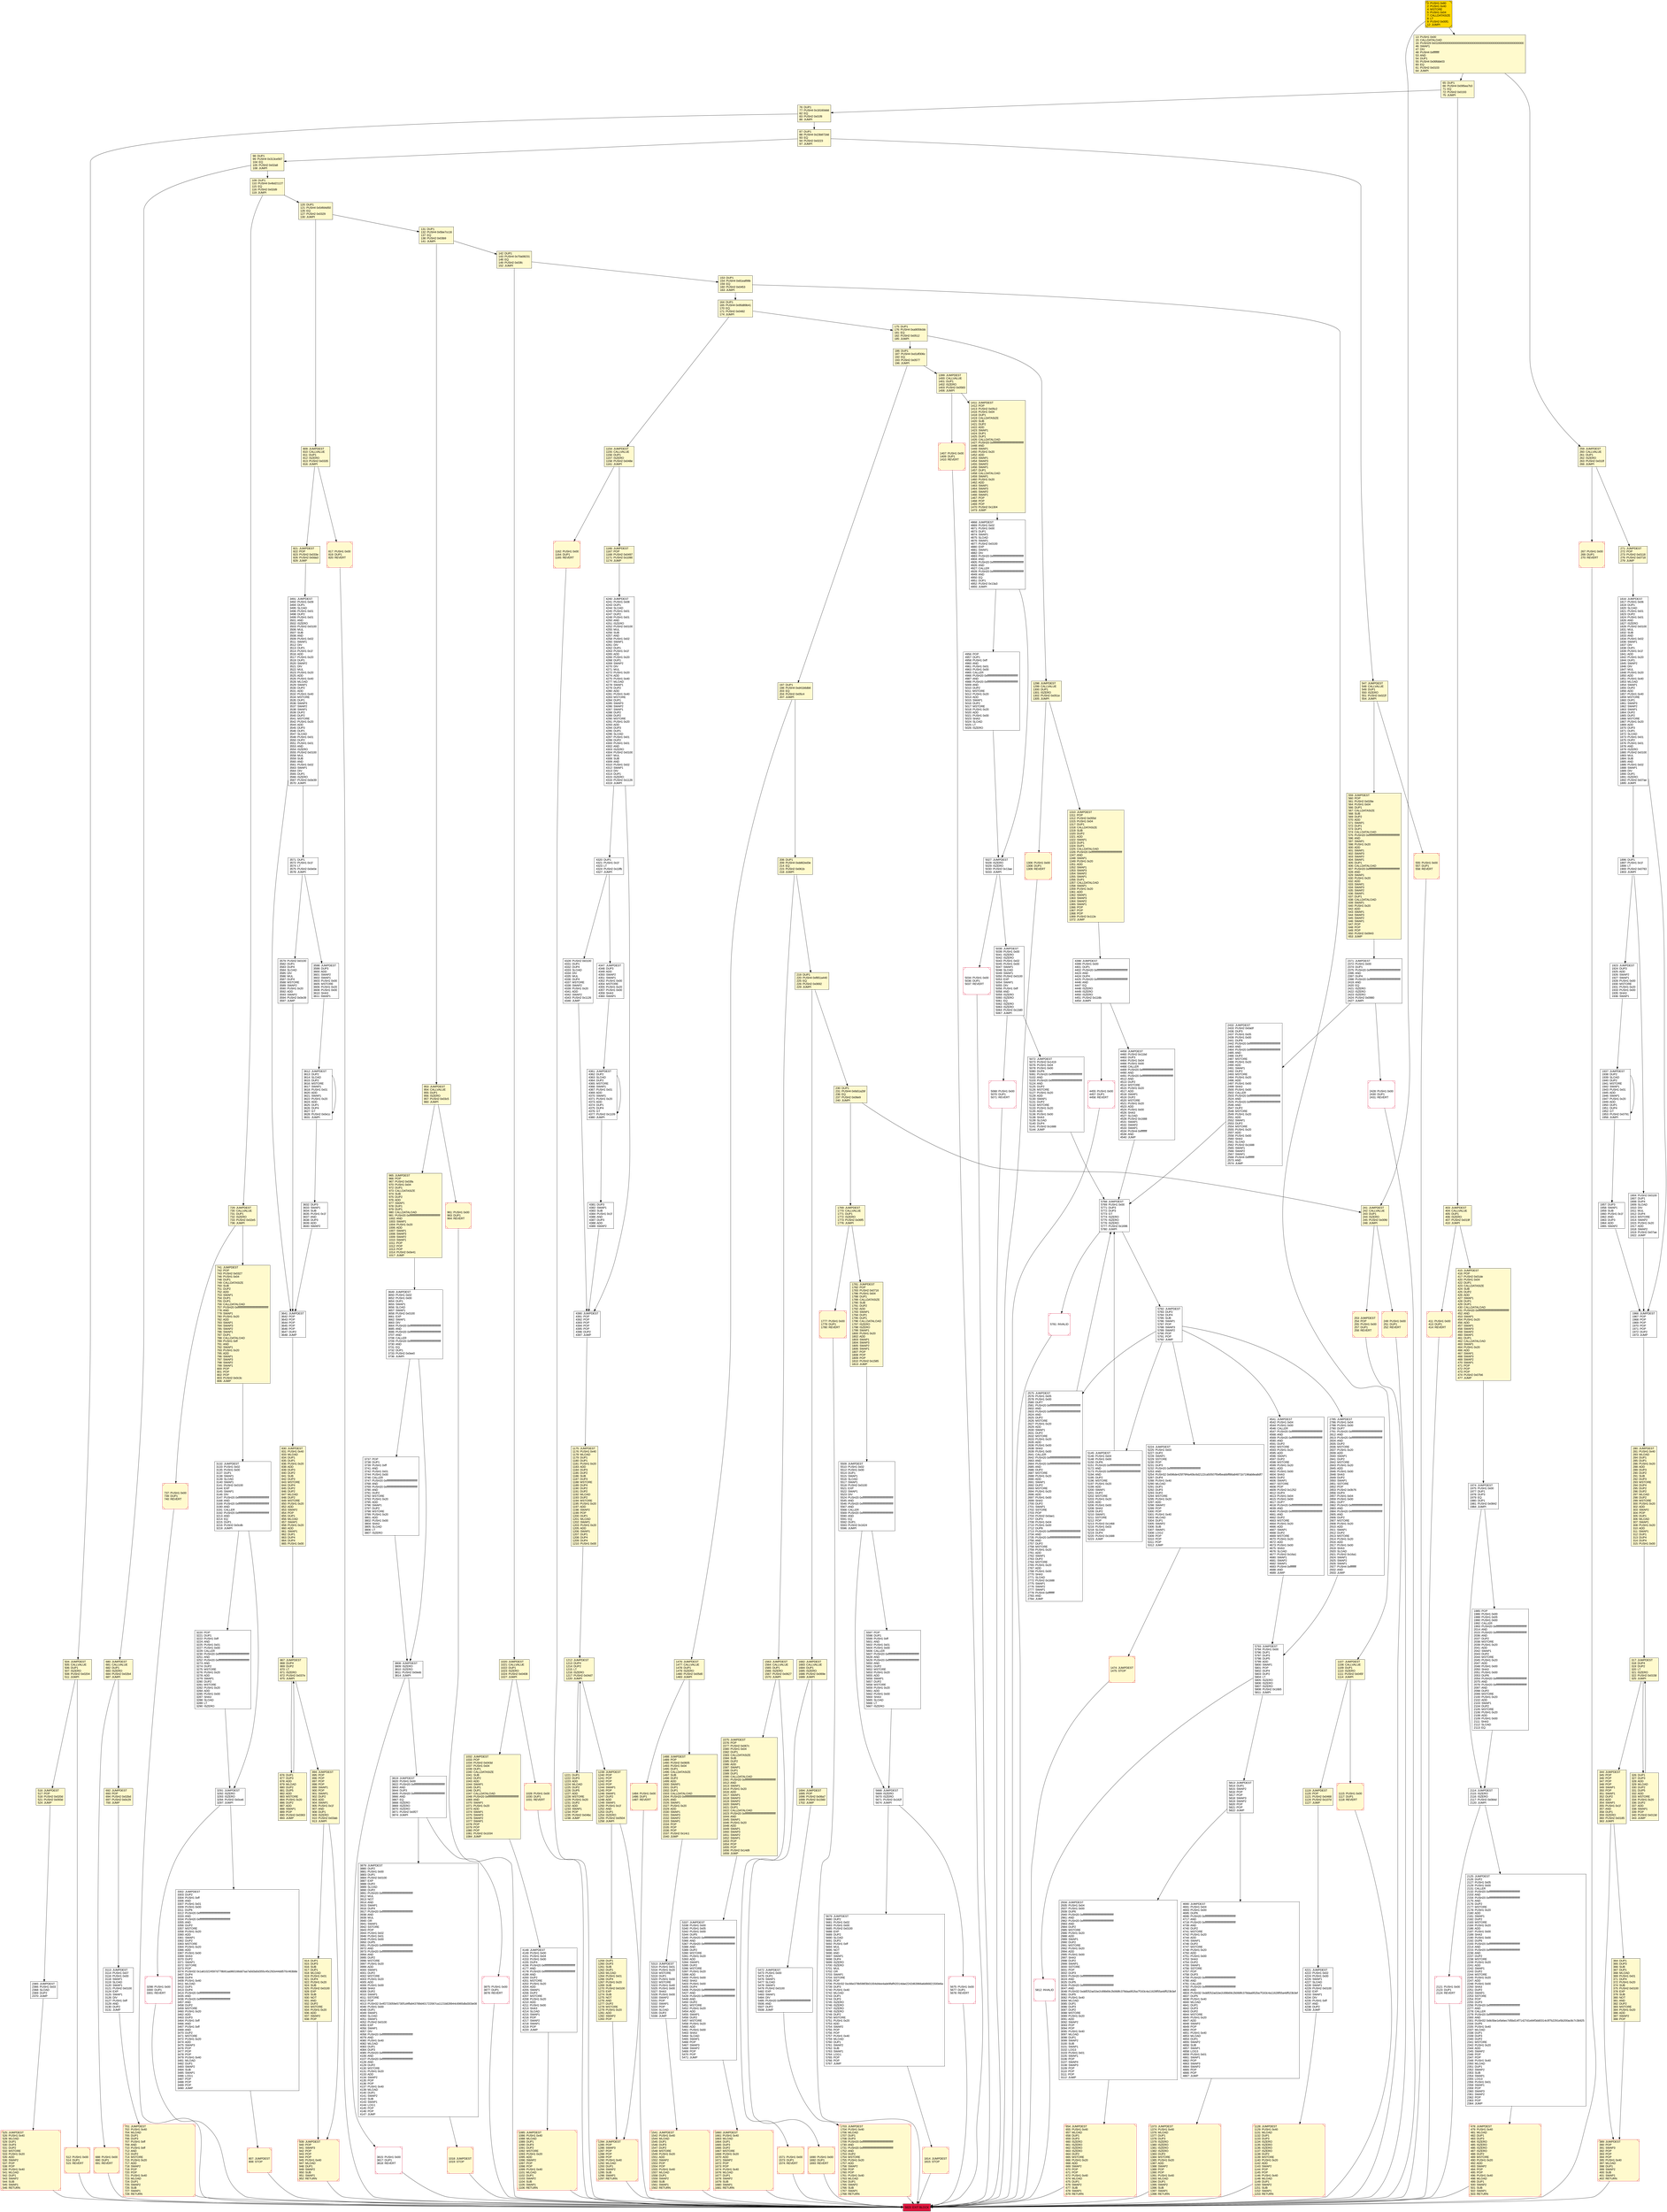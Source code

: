 digraph G {
bgcolor=transparent rankdir=UD;
node [shape=box style=filled color=black fillcolor=white fontname=arial fontcolor=black];
2125 [label="2125: JUMPDEST\l2126: DUP2\l2127: PUSH1 0x05\l2129: PUSH1 0x00\l2131: CALLER\l2132: PUSH20 0xffffffffffffffffffffffffffffffffffffffff\l2153: AND\l2154: PUSH20 0xffffffffffffffffffffffffffffffffffffffff\l2175: AND\l2176: DUP2\l2177: MSTORE\l2178: PUSH1 0x20\l2180: ADD\l2181: SWAP1\l2182: DUP2\l2183: MSTORE\l2184: PUSH1 0x20\l2186: ADD\l2187: PUSH1 0x00\l2189: SHA3\l2190: PUSH1 0x00\l2192: DUP6\l2193: PUSH20 0xffffffffffffffffffffffffffffffffffffffff\l2214: AND\l2215: PUSH20 0xffffffffffffffffffffffffffffffffffffffff\l2236: AND\l2237: DUP2\l2238: MSTORE\l2239: PUSH1 0x20\l2241: ADD\l2242: SWAP1\l2243: DUP2\l2244: MSTORE\l2245: PUSH1 0x20\l2247: ADD\l2248: PUSH1 0x00\l2250: SHA3\l2251: DUP2\l2252: SWAP1\l2253: SSTORE\l2254: POP\l2255: DUP3\l2256: PUSH20 0xffffffffffffffffffffffffffffffffffffffff\l2277: AND\l2278: CALLER\l2279: PUSH20 0xffffffffffffffffffffffffffffffffffffffff\l2300: AND\l2301: PUSH32 0x8c5be1e5ebec7d5bd14f71427d1e84f3dd0314c0f7b2291e5b200ac8c7c3b925\l2334: DUP5\l2335: PUSH1 0x40\l2337: MLOAD\l2338: DUP1\l2339: DUP3\l2340: DUP2\l2341: MSTORE\l2342: PUSH1 0x20\l2344: ADD\l2345: SWAP2\l2346: POP\l2347: POP\l2348: PUSH1 0x40\l2350: MLOAD\l2351: DUP1\l2352: SWAP2\l2353: SUB\l2354: SWAP1\l2355: LOG3\l2356: PUSH1 0x01\l2358: SWAP1\l2359: POP\l2360: SWAP3\l2361: SWAP2\l2362: POP\l2363: POP\l2364: JUMP\l" ];
1411 [label="1411: JUMPDEST\l1412: POP\l1413: PUSH2 0x05c2\l1416: PUSH1 0x04\l1418: DUP1\l1419: CALLDATASIZE\l1420: SUB\l1421: DUP2\l1422: ADD\l1423: SWAP1\l1424: DUP1\l1425: DUP1\l1426: CALLDATALOAD\l1427: PUSH20 0xffffffffffffffffffffffffffffffffffffffff\l1448: AND\l1449: SWAP1\l1450: PUSH1 0x20\l1452: ADD\l1453: SWAP1\l1454: SWAP3\l1455: SWAP2\l1456: SWAP1\l1457: DUP1\l1458: CALLDATALOAD\l1459: SWAP1\l1460: PUSH1 0x20\l1462: ADD\l1463: SWAP1\l1464: SWAP3\l1465: SWAP2\l1466: SWAP1\l1467: POP\l1468: POP\l1469: POP\l1470: PUSH2 0x1304\l1473: JUMP\l" fillcolor=lemonchiffon ];
701 [label="701: JUMPDEST\l702: PUSH1 0x40\l704: MLOAD\l705: DUP1\l706: DUP3\l707: PUSH1 0xff\l709: AND\l710: PUSH1 0xff\l712: AND\l713: DUP2\l714: MSTORE\l715: PUSH1 0x20\l717: ADD\l718: SWAP2\l719: POP\l720: POP\l721: PUSH1 0x40\l723: MLOAD\l724: DUP1\l725: SWAP2\l726: SUB\l727: SWAP1\l728: RETURN\l" fillcolor=lemonchiffon shape=Msquare color=crimson ];
3632 [label="3632: DUP3\l3633: SWAP1\l3634: SUB\l3635: PUSH1 0x1f\l3637: AND\l3638: DUP3\l3639: ADD\l3640: SWAP2\l" ];
5668 [label="5668: JUMPDEST\l5669: ISZERO\l5670: ISZERO\l5671: PUSH2 0x162f\l5674: JUMPI\l" ];
1781 [label="1781: JUMPDEST\l1782: POP\l1783: PUSH2 0x0716\l1786: PUSH1 0x04\l1788: DUP1\l1789: CALLDATASIZE\l1790: SUB\l1791: DUP2\l1792: ADD\l1793: SWAP1\l1794: DUP1\l1795: DUP1\l1796: CALLDATALOAD\l1797: ISZERO\l1798: ISZERO\l1799: SWAP1\l1800: PUSH1 0x20\l1802: ADD\l1803: SWAP1\l1804: SWAP3\l1805: SWAP2\l1806: SWAP1\l1807: POP\l1808: POP\l1809: POP\l1810: PUSH2 0x1585\l1813: JUMP\l" fillcolor=lemonchiffon ];
5034 [label="5034: PUSH1 0x00\l5036: DUP1\l5037: REVERT\l" shape=Msquare color=crimson ];
5812 [label="5812: INVALID\l" shape=Msquare color=crimson ];
1032 [label="1032: JUMPDEST\l1033: POP\l1034: PUSH2 0x043d\l1037: PUSH1 0x04\l1039: DUP1\l1040: CALLDATASIZE\l1041: SUB\l1042: DUP2\l1043: ADD\l1044: SWAP1\l1045: DUP1\l1046: DUP1\l1047: CALLDATALOAD\l1048: PUSH20 0xffffffffffffffffffffffffffffffffffffffff\l1069: AND\l1070: SWAP1\l1071: PUSH1 0x20\l1073: ADD\l1074: SWAP1\l1075: SWAP3\l1076: SWAP2\l1077: SWAP1\l1078: POP\l1079: POP\l1080: POP\l1081: PUSH2 0x1034\l1084: JUMP\l" fillcolor=lemonchiffon ];
3641 [label="3641: JUMPDEST\l3642: POP\l3643: POP\l3644: POP\l3645: POP\l3646: POP\l3647: DUP2\l3648: JUMP\l" ];
4390 [label="4390: JUMPDEST\l4391: POP\l4392: POP\l4393: POP\l4394: POP\l4395: POP\l4396: DUP2\l4397: JUMP\l" ];
688 [label="688: PUSH1 0x00\l690: DUP1\l691: REVERT\l" fillcolor=lemonchiffon shape=Msquare color=crimson ];
4361 [label="4361: JUMPDEST\l4362: DUP2\l4363: SLOAD\l4364: DUP2\l4365: MSTORE\l4366: SWAP1\l4367: PUSH1 0x01\l4369: ADD\l4370: SWAP1\l4371: PUSH1 0x20\l4373: ADD\l4374: DUP1\l4375: DUP4\l4376: GT\l4377: PUSH2 0x1109\l4380: JUMPI\l" ];
3598 [label="3598: JUMPDEST\l3599: DUP3\l3600: ADD\l3601: SWAP2\l3602: SWAP1\l3603: PUSH1 0x00\l3605: MSTORE\l3606: PUSH1 0x20\l3608: PUSH1 0x00\l3610: SHA3\l3611: SWAP1\l" ];
1239 [label="1239: JUMPDEST\l1240: POP\l1241: POP\l1242: POP\l1243: POP\l1244: SWAP1\l1245: POP\l1246: SWAP1\l1247: DUP2\l1248: ADD\l1249: SWAP1\l1250: PUSH1 0x1f\l1252: AND\l1253: DUP1\l1254: ISZERO\l1255: PUSH2 0x0504\l1258: JUMPI\l" fillcolor=lemonchiffon ];
131 [label="131: DUP1\l132: PUSH4 0x5be7cc16\l137: EQ\l138: PUSH2 0x03b9\l141: JUMPI\l" fillcolor=lemonchiffon ];
5313 [label="5313: JUMPDEST\l5314: PUSH1 0x01\l5316: PUSH1 0x20\l5318: MSTORE\l5319: DUP1\l5320: PUSH1 0x00\l5322: MSTORE\l5323: PUSH1 0x40\l5325: PUSH1 0x00\l5327: SHA3\l5328: PUSH1 0x00\l5330: SWAP2\l5331: POP\l5332: SWAP1\l5333: POP\l5334: SLOAD\l5335: DUP2\l5336: JUMP\l" ];
403 [label="403: JUMPDEST\l404: CALLVALUE\l405: DUP1\l406: ISZERO\l407: PUSH2 0x019f\l410: JUMPI\l" fillcolor=lemonchiffon ];
1310 [label="1310: JUMPDEST\l1311: POP\l1312: PUSH2 0x055d\l1315: PUSH1 0x04\l1317: DUP1\l1318: CALLDATASIZE\l1319: SUB\l1320: DUP2\l1321: ADD\l1322: SWAP1\l1323: DUP1\l1324: DUP1\l1325: CALLDATALOAD\l1326: PUSH20 0xffffffffffffffffffffffffffffffffffffffff\l1347: AND\l1348: SWAP1\l1349: PUSH1 0x20\l1351: ADD\l1352: SWAP1\l1353: SWAP3\l1354: SWAP2\l1355: SWAP1\l1356: DUP1\l1357: CALLDATALOAD\l1358: SWAP1\l1359: PUSH1 0x20\l1361: ADD\l1362: SWAP1\l1363: SWAP3\l1364: SWAP2\l1365: SWAP1\l1366: POP\l1367: POP\l1368: POP\l1369: PUSH2 0x112e\l1372: JUMP\l" fillcolor=lemonchiffon ];
389 [label="389: JUMPDEST\l390: POP\l391: SWAP3\l392: POP\l393: POP\l394: POP\l395: PUSH1 0x40\l397: MLOAD\l398: DUP1\l399: SWAP2\l400: SUB\l401: SWAP1\l402: RETURN\l" fillcolor=lemonchiffon shape=Msquare color=crimson ];
729 [label="729: JUMPDEST\l730: CALLVALUE\l731: DUP1\l732: ISZERO\l733: PUSH2 0x02e5\l736: JUMPI\l" fillcolor=lemonchiffon ];
867 [label="867: JUMPDEST\l868: DUP4\l869: DUP2\l870: LT\l871: ISZERO\l872: PUSH2 0x037e\l875: JUMPI\l" fillcolor=lemonchiffon ];
4381 [label="4381: DUP3\l4382: SWAP1\l4383: SUB\l4384: PUSH1 0x1f\l4386: AND\l4387: DUP3\l4388: ADD\l4389: SWAP2\l" ];
1175 [label="1175: JUMPDEST\l1176: PUSH1 0x40\l1178: MLOAD\l1179: DUP1\l1180: DUP1\l1181: PUSH1 0x20\l1183: ADD\l1184: DUP3\l1185: DUP2\l1186: SUB\l1187: DUP3\l1188: MSTORE\l1189: DUP4\l1190: DUP2\l1191: DUP2\l1192: MLOAD\l1193: DUP2\l1194: MSTORE\l1195: PUSH1 0x20\l1197: ADD\l1198: SWAP2\l1199: POP\l1200: DUP1\l1201: MLOAD\l1202: SWAP1\l1203: PUSH1 0x20\l1205: ADD\l1206: SWAP1\l1207: DUP1\l1208: DUP4\l1209: DUP4\l1210: PUSH1 0x00\l" fillcolor=lemonchiffon ];
5781 [label="5781: INVALID\l" shape=Msquare color=crimson ];
1162 [label="1162: PUSH1 0x00\l1164: DUP1\l1165: REVERT\l" fillcolor=lemonchiffon shape=Msquare color=crimson ];
208 [label="208: DUP1\l209: PUSH4 0xdd62ed3e\l214: EQ\l215: PUSH2 0x061b\l218: JUMPI\l" fillcolor=lemonchiffon ];
939 [label="939: JUMPDEST\l940: POP\l941: SWAP3\l942: POP\l943: POP\l944: POP\l945: PUSH1 0x40\l947: MLOAD\l948: DUP1\l949: SWAP2\l950: SUB\l951: SWAP1\l952: RETURN\l" fillcolor=lemonchiffon shape=Msquare color=crimson ];
1166 [label="1166: JUMPDEST\l1167: POP\l1168: PUSH2 0x0497\l1171: PUSH2 0x1090\l1174: JUMP\l" fillcolor=lemonchiffon ];
4541 [label="4541: JUMPDEST\l4542: PUSH1 0x04\l4544: PUSH1 0x00\l4546: CALLER\l4547: PUSH20 0xffffffffffffffffffffffffffffffffffffffff\l4568: AND\l4569: PUSH20 0xffffffffffffffffffffffffffffffffffffffff\l4590: AND\l4591: DUP2\l4592: MSTORE\l4593: PUSH1 0x20\l4595: ADD\l4596: SWAP1\l4597: DUP2\l4598: MSTORE\l4599: PUSH1 0x20\l4601: ADD\l4602: PUSH1 0x00\l4604: SHA3\l4605: DUP2\l4606: SWAP1\l4607: SSTORE\l4608: POP\l4609: PUSH2 0x1252\l4612: DUP3\l4613: PUSH1 0x04\l4615: PUSH1 0x00\l4617: DUP7\l4618: PUSH20 0xffffffffffffffffffffffffffffffffffffffff\l4639: AND\l4640: PUSH20 0xffffffffffffffffffffffffffffffffffffffff\l4661: AND\l4662: DUP2\l4663: MSTORE\l4664: PUSH1 0x20\l4666: ADD\l4667: SWAP1\l4668: DUP2\l4669: MSTORE\l4670: PUSH1 0x20\l4672: ADD\l4673: PUSH1 0x00\l4675: SHA3\l4676: SLOAD\l4677: PUSH2 0x16a1\l4680: SWAP1\l4681: SWAP2\l4682: SWAP1\l4683: PUSH4 0xffffffff\l4688: AND\l4689: JUMP\l" ];
153 [label="153: DUP1\l154: PUSH4 0x81eaf99b\l159: EQ\l160: PUSH2 0x0453\l163: JUMPI\l" fillcolor=lemonchiffon ];
965 [label="965: JUMPDEST\l966: POP\l967: PUSH2 0x03fa\l970: PUSH1 0x04\l972: DUP1\l973: CALLDATASIZE\l974: SUB\l975: DUP2\l976: ADD\l977: SWAP1\l978: DUP1\l979: DUP1\l980: CALLDATALOAD\l981: PUSH20 0xffffffffffffffffffffffffffffffffffffffff\l1002: AND\l1003: SWAP1\l1004: PUSH1 0x20\l1006: ADD\l1007: SWAP1\l1008: SWAP3\l1009: SWAP2\l1010: SWAP1\l1011: POP\l1012: POP\l1013: POP\l1014: PUSH2 0x0e41\l1017: JUMP\l" fillcolor=lemonchiffon ];
4328 [label="4328: PUSH2 0x0100\l4331: DUP1\l4332: DUP4\l4333: SLOAD\l4334: DIV\l4335: MUL\l4336: DUP4\l4337: MSTORE\l4338: SWAP2\l4339: PUSH1 0x20\l4341: ADD\l4342: SWAP2\l4343: PUSH2 0x1126\l4346: JUMP\l" ];
411 [label="411: PUSH1 0x00\l413: DUP1\l414: REVERT\l" fillcolor=lemonchiffon shape=Msquare color=crimson ];
13 [label="13: PUSH1 0x00\l15: CALLDATALOAD\l16: PUSH29 0x0100000000000000000000000000000000000000000000000000000000\l46: SWAP1\l47: DIV\l48: PUSH4 0xffffffff\l53: AND\l54: DUP1\l55: PUSH4 0x06fdde03\l60: EQ\l61: PUSH2 0x0103\l64: JUMPI\l" fillcolor=lemonchiffon ];
109 [label="109: DUP1\l110: PUSH4 0x4bd21127\l115: EQ\l116: PUSH2 0x02d9\l119: JUMPI\l" fillcolor=lemonchiffon ];
1690 [label="1690: PUSH1 0x00\l1692: DUP1\l1693: REVERT\l" fillcolor=lemonchiffon shape=Msquare color=crimson ];
559 [label="559: JUMPDEST\l560: POP\l561: PUSH2 0x028e\l564: PUSH1 0x04\l566: DUP1\l567: CALLDATASIZE\l568: SUB\l569: DUP2\l570: ADD\l571: SWAP1\l572: DUP1\l573: DUP1\l574: CALLDATALOAD\l575: PUSH20 0xffffffffffffffffffffffffffffffffffffffff\l596: AND\l597: SWAP1\l598: PUSH1 0x20\l600: ADD\l601: SWAP1\l602: SWAP3\l603: SWAP2\l604: SWAP1\l605: DUP1\l606: CALLDATALOAD\l607: PUSH20 0xffffffffffffffffffffffffffffffffffffffff\l628: AND\l629: SWAP1\l630: PUSH1 0x20\l632: ADD\l633: SWAP1\l634: SWAP3\l635: SWAP2\l636: SWAP1\l637: DUP1\l638: CALLDATALOAD\l639: SWAP1\l640: PUSH1 0x20\l642: ADD\l643: SWAP1\l644: SWAP3\l645: SWAP2\l646: SWAP1\l647: POP\l648: POP\l649: POP\l650: PUSH2 0x0943\l653: JUMP\l" fillcolor=lemonchiffon ];
737 [label="737: PUSH1 0x00\l739: DUP1\l740: REVERT\l" fillcolor=lemonchiffon shape=Msquare color=crimson ];
186 [label="186: DUP1\l187: PUSH4 0xd1df306c\l192: EQ\l193: PUSH2 0x0577\l196: JUMPI\l" fillcolor=lemonchiffon ];
3298 [label="3298: PUSH1 0x00\l3300: DUP1\l3301: REVERT\l" shape=Msquare color=crimson ];
3815 [label="3815: PUSH1 0x00\l3817: DUP1\l3818: REVERT\l" shape=Msquare color=crimson ];
3491 [label="3491: JUMPDEST\l3492: PUSH1 0x09\l3494: DUP1\l3495: SLOAD\l3496: PUSH1 0x01\l3498: DUP2\l3499: PUSH1 0x01\l3501: AND\l3502: ISZERO\l3503: PUSH2 0x0100\l3506: MUL\l3507: SUB\l3508: AND\l3509: PUSH1 0x02\l3511: SWAP1\l3512: DIV\l3513: DUP1\l3514: PUSH1 0x1f\l3516: ADD\l3517: PUSH1 0x20\l3519: DUP1\l3520: SWAP2\l3521: DIV\l3522: MUL\l3523: PUSH1 0x20\l3525: ADD\l3526: PUSH1 0x40\l3528: MLOAD\l3529: SWAP1\l3530: DUP2\l3531: ADD\l3532: PUSH1 0x40\l3534: MSTORE\l3535: DUP1\l3536: SWAP3\l3537: SWAP2\l3538: SWAP1\l3539: DUP2\l3540: DUP2\l3541: MSTORE\l3542: PUSH1 0x20\l3544: ADD\l3545: DUP3\l3546: DUP1\l3547: SLOAD\l3548: PUSH1 0x01\l3550: DUP2\l3551: PUSH1 0x01\l3553: AND\l3554: ISZERO\l3555: PUSH2 0x0100\l3558: MUL\l3559: SUB\l3560: AND\l3561: PUSH1 0x02\l3563: SWAP1\l3564: DIV\l3565: DUP1\l3566: ISZERO\l3567: PUSH2 0x0e39\l3570: JUMPI\l" ];
253 [label="253: JUMPDEST\l254: POP\l255: PUSH1 0x00\l257: DUP1\l258: REVERT\l" fillcolor=lemonchiffon shape=Msquare color=crimson ];
680 [label="680: JUMPDEST\l681: CALLVALUE\l682: DUP1\l683: ISZERO\l684: PUSH2 0x02b4\l687: JUMPI\l" fillcolor=lemonchiffon ];
87 [label="87: DUP1\l88: PUSH4 0x23b872dd\l93: EQ\l94: PUSH2 0x0223\l97: JUMPI\l" fillcolor=lemonchiffon ];
1777 [label="1777: PUSH1 0x00\l1779: DUP1\l1780: REVERT\l" fillcolor=lemonchiffon shape=Msquare color=crimson ];
1128 [label="1128: JUMPDEST\l1129: PUSH1 0x40\l1131: MLOAD\l1132: DUP1\l1133: DUP3\l1134: ISZERO\l1135: ISZERO\l1136: ISZERO\l1137: ISZERO\l1138: DUP2\l1139: MSTORE\l1140: PUSH1 0x20\l1142: ADD\l1143: SWAP2\l1144: POP\l1145: POP\l1146: PUSH1 0x40\l1148: MLOAD\l1149: DUP1\l1150: SWAP2\l1151: SUB\l1152: SWAP1\l1153: RETURN\l" fillcolor=lemonchiffon shape=Msquare color=crimson ];
5509 [label="5509: JUMPDEST\l5510: PUSH1 0x02\l5512: PUSH1 0x00\l5514: DUP1\l5515: SWAP1\l5516: SLOAD\l5517: SWAP1\l5518: PUSH2 0x0100\l5521: EXP\l5522: SWAP1\l5523: DIV\l5524: PUSH20 0xffffffffffffffffffffffffffffffffffffffff\l5545: AND\l5546: PUSH20 0xffffffffffffffffffffffffffffffffffffffff\l5567: AND\l5568: CALLER\l5569: PUSH20 0xffffffffffffffffffffffffffffffffffffffff\l5590: AND\l5591: EQ\l5592: DUP1\l5593: PUSH2 0x1624\l5596: JUMPI\l" ];
1563 [label="1563: JUMPDEST\l1564: CALLVALUE\l1565: DUP1\l1566: ISZERO\l1567: PUSH2 0x0627\l1570: JUMPI\l" fillcolor=lemonchiffon ];
1474 [label="1474: JUMPDEST\l1475: STOP\l" fillcolor=lemonchiffon shape=Msquare color=crimson ];
5472 [label="5472: JUMPDEST\l5473: PUSH1 0x00\l5475: DUP1\l5476: SWAP1\l5477: SLOAD\l5478: SWAP1\l5479: PUSH2 0x0100\l5482: EXP\l5483: SWAP1\l5484: DIV\l5485: PUSH20 0xffffffffffffffffffffffffffffffffffffffff\l5506: AND\l5507: DUP2\l5508: JUMP\l" ];
1904 [label="1904: PUSH2 0x0100\l1907: DUP1\l1908: DUP4\l1909: SLOAD\l1910: DIV\l1911: MUL\l1912: DUP4\l1913: MSTORE\l1914: SWAP2\l1915: PUSH1 0x20\l1917: ADD\l1918: SWAP2\l1919: PUSH2 0x07ae\l1922: JUMP\l" ];
249 [label="249: PUSH1 0x00\l251: DUP1\l252: REVERT\l" fillcolor=lemonchiffon shape=Msquare color=crimson ];
3579 [label="3579: PUSH2 0x0100\l3582: DUP1\l3583: DUP4\l3584: SLOAD\l3585: DIV\l3586: MUL\l3587: DUP4\l3588: MSTORE\l3589: SWAP2\l3590: PUSH1 0x20\l3592: ADD\l3593: SWAP2\l3594: PUSH2 0x0e39\l3597: JUMP\l" ];
2575 [label="2575: JUMPDEST\l2576: PUSH1 0x05\l2578: PUSH1 0x00\l2580: DUP7\l2581: PUSH20 0xffffffffffffffffffffffffffffffffffffffff\l2602: AND\l2603: PUSH20 0xffffffffffffffffffffffffffffffffffffffff\l2624: AND\l2625: DUP2\l2626: MSTORE\l2627: PUSH1 0x20\l2629: ADD\l2630: SWAP1\l2631: DUP2\l2632: MSTORE\l2633: PUSH1 0x20\l2635: ADD\l2636: PUSH1 0x00\l2638: SHA3\l2639: PUSH1 0x00\l2641: CALLER\l2642: PUSH20 0xffffffffffffffffffffffffffffffffffffffff\l2663: AND\l2664: PUSH20 0xffffffffffffffffffffffffffffffffffffffff\l2685: AND\l2686: DUP2\l2687: MSTORE\l2688: PUSH1 0x20\l2690: ADD\l2691: SWAP1\l2692: DUP2\l2693: MSTORE\l2694: PUSH1 0x20\l2696: ADD\l2697: PUSH1 0x00\l2699: SHA3\l2700: DUP2\l2701: SWAP1\l2702: SSTORE\l2703: POP\l2704: PUSH2 0x0ae1\l2707: DUP3\l2708: PUSH1 0x04\l2710: PUSH1 0x00\l2712: DUP8\l2713: PUSH20 0xffffffffffffffffffffffffffffffffffffffff\l2734: AND\l2735: PUSH20 0xffffffffffffffffffffffffffffffffffffffff\l2756: AND\l2757: DUP2\l2758: MSTORE\l2759: PUSH1 0x20\l2761: ADD\l2762: SWAP1\l2763: DUP2\l2764: MSTORE\l2765: PUSH1 0x20\l2767: ADD\l2768: PUSH1 0x00\l2770: SHA3\l2771: SLOAD\l2772: PUSH2 0x1688\l2775: SWAP1\l2776: SWAP2\l2777: SWAP1\l2778: PUSH4 0xffffffff\l2783: AND\l2784: JUMP\l" ];
3879 [label="3879: JUMPDEST\l3880: DUP2\l3881: PUSH1 0x00\l3883: DUP1\l3884: PUSH2 0x0100\l3887: EXP\l3888: DUP2\l3889: SLOAD\l3890: DUP2\l3891: PUSH20 0xffffffffffffffffffffffffffffffffffffffff\l3912: MUL\l3913: NOT\l3914: AND\l3915: SWAP1\l3916: DUP4\l3917: PUSH20 0xffffffffffffffffffffffffffffffffffffffff\l3938: AND\l3939: MUL\l3940: OR\l3941: SWAP1\l3942: SSTORE\l3943: POP\l3944: PUSH1 0x02\l3946: PUSH1 0x01\l3948: PUSH1 0x00\l3950: DUP5\l3951: PUSH20 0xffffffffffffffffffffffffffffffffffffffff\l3972: AND\l3973: PUSH20 0xffffffffffffffffffffffffffffffffffffffff\l3994: AND\l3995: DUP2\l3996: MSTORE\l3997: PUSH1 0x20\l3999: ADD\l4000: SWAP1\l4001: DUP2\l4002: MSTORE\l4003: PUSH1 0x20\l4005: ADD\l4006: PUSH1 0x00\l4008: SHA3\l4009: DUP2\l4010: SWAP1\l4011: SSTORE\l4012: POP\l4013: PUSH32 0x4f2723059e5730f1d4ffa943789d401722067ca1121b828944c6965dbd303e08\l4046: PUSH1 0x00\l4048: DUP1\l4049: SWAP1\l4050: SLOAD\l4051: SWAP1\l4052: PUSH2 0x0100\l4055: EXP\l4056: SWAP1\l4057: DIV\l4058: PUSH20 0xffffffffffffffffffffffffffffffffffffffff\l4079: AND\l4080: PUSH1 0x40\l4082: MLOAD\l4083: DUP1\l4084: DUP3\l4085: PUSH20 0xffffffffffffffffffffffffffffffffffffffff\l4106: AND\l4107: PUSH20 0xffffffffffffffffffffffffffffffffffffffff\l4128: AND\l4129: DUP2\l4130: MSTORE\l4131: PUSH1 0x20\l4133: ADD\l4134: SWAP2\l4135: POP\l4136: POP\l4137: PUSH1 0x40\l4139: MLOAD\l4140: DUP1\l4141: SWAP2\l4142: SUB\l4143: SWAP1\l4144: LOG1\l4145: POP\l4146: POP\l4147: JUMP\l" ];
5038 [label="5038: JUMPDEST\l5039: PUSH1 0x00\l5041: ISZERO\l5042: ISZERO\l5043: PUSH1 0x02\l5045: PUSH1 0x00\l5047: SWAP1\l5048: SLOAD\l5049: SWAP1\l5050: PUSH2 0x0100\l5053: EXP\l5054: SWAP1\l5055: DIV\l5056: PUSH1 0xff\l5058: AND\l5059: ISZERO\l5060: ISZERO\l5061: EQ\l5062: ISZERO\l5063: ISZERO\l5064: PUSH2 0x13d0\l5067: JUMPI\l" ];
961 [label="961: PUSH1 0x00\l963: DUP1\l964: REVERT\l" fillcolor=lemonchiffon shape=Msquare color=crimson ];
1816 [label="1816: JUMPDEST\l1817: PUSH1 0x06\l1819: DUP1\l1820: SLOAD\l1821: PUSH1 0x01\l1823: DUP2\l1824: PUSH1 0x01\l1826: AND\l1827: ISZERO\l1828: PUSH2 0x0100\l1831: MUL\l1832: SUB\l1833: AND\l1834: PUSH1 0x02\l1836: SWAP1\l1837: DIV\l1838: DUP1\l1839: PUSH1 0x1f\l1841: ADD\l1842: PUSH1 0x20\l1844: DUP1\l1845: SWAP2\l1846: DIV\l1847: MUL\l1848: PUSH1 0x20\l1850: ADD\l1851: PUSH1 0x40\l1853: MLOAD\l1854: SWAP1\l1855: DUP2\l1856: ADD\l1857: PUSH1 0x40\l1859: MSTORE\l1860: DUP1\l1861: SWAP3\l1862: SWAP2\l1863: SWAP1\l1864: DUP2\l1865: DUP2\l1866: MSTORE\l1867: PUSH1 0x20\l1869: ADD\l1870: DUP3\l1871: DUP1\l1872: SLOAD\l1873: PUSH1 0x01\l1875: DUP2\l1876: PUSH1 0x01\l1878: AND\l1879: ISZERO\l1880: PUSH2 0x0100\l1883: MUL\l1884: SUB\l1885: AND\l1886: PUSH1 0x02\l1888: SWAP1\l1889: DIV\l1890: DUP1\l1891: ISZERO\l1892: PUSH2 0x07ae\l1895: JUMPI\l" ];
1373 [label="1373: JUMPDEST\l1374: PUSH1 0x40\l1376: MLOAD\l1377: DUP1\l1378: DUP3\l1379: ISZERO\l1380: ISZERO\l1381: ISZERO\l1382: ISZERO\l1383: DUP2\l1384: MSTORE\l1385: PUSH1 0x20\l1387: ADD\l1388: SWAP2\l1389: POP\l1390: POP\l1391: PUSH1 0x40\l1393: MLOAD\l1394: DUP1\l1395: SWAP2\l1396: SUB\l1397: SWAP1\l1398: RETURN\l" fillcolor=lemonchiffon shape=Msquare color=crimson ];
164 [label="164: DUP1\l165: PUSH4 0x95d89b41\l170: EQ\l171: PUSH2 0x0482\l174: JUMPI\l" fillcolor=lemonchiffon ];
1298 [label="1298: JUMPDEST\l1299: CALLVALUE\l1300: DUP1\l1301: ISZERO\l1302: PUSH2 0x051e\l1305: JUMPI\l" fillcolor=lemonchiffon ];
259 [label="259: JUMPDEST\l260: CALLVALUE\l261: DUP1\l262: ISZERO\l263: PUSH2 0x010f\l266: JUMPI\l" fillcolor=lemonchiffon ];
2114 [label="2114: JUMPDEST\l2115: ISZERO\l2116: ISZERO\l2117: PUSH2 0x084d\l2120: JUMPI\l" ];
364 [label="364: DUP1\l365: DUP3\l366: SUB\l367: DUP1\l368: MLOAD\l369: PUSH1 0x01\l371: DUP4\l372: PUSH1 0x20\l374: SUB\l375: PUSH2 0x0100\l378: EXP\l379: SUB\l380: NOT\l381: AND\l382: DUP2\l383: MSTORE\l384: PUSH1 0x20\l386: ADD\l387: SWAP2\l388: POP\l" fillcolor=lemonchiffon ];
1682 [label="1682: JUMPDEST\l1683: CALLVALUE\l1684: DUP1\l1685: ISZERO\l1686: PUSH2 0x069e\l1689: JUMPI\l" fillcolor=lemonchiffon ];
326 [label="326: DUP1\l327: DUP3\l328: ADD\l329: MLOAD\l330: DUP2\l331: DUP5\l332: ADD\l333: MSTORE\l334: PUSH1 0x20\l336: DUP2\l337: ADD\l338: SWAP1\l339: POP\l340: PUSH2 0x013d\l343: JUMP\l" fillcolor=lemonchiffon ];
1484 [label="1484: PUSH1 0x00\l1486: DUP1\l1487: REVERT\l" fillcolor=lemonchiffon shape=Msquare color=crimson ];
5068 [label="5068: PUSH1 0x00\l5070: DUP1\l5071: REVERT\l" shape=Msquare color=crimson ];
1018 [label="1018: JUMPDEST\l1019: STOP\l" fillcolor=lemonchiffon shape=Msquare color=crimson ];
5679 [label="5679: JUMPDEST\l5680: DUP2\l5681: PUSH1 0x02\l5683: PUSH1 0x00\l5685: PUSH2 0x0100\l5688: EXP\l5689: DUP2\l5690: SLOAD\l5691: DUP2\l5692: PUSH1 0xff\l5694: MUL\l5695: NOT\l5696: AND\l5697: SWAP1\l5698: DUP4\l5699: ISZERO\l5700: ISZERO\l5701: MUL\l5702: OR\l5703: SWAP1\l5704: SSTORE\l5705: POP\l5706: PUSH32 0xc66e378b596f3b01004d4ee4ade9faff42014dae2242d63966a6d66821500e6a\l5739: DUP3\l5740: PUSH1 0x40\l5742: MLOAD\l5743: DUP1\l5744: DUP3\l5745: ISZERO\l5746: ISZERO\l5747: ISZERO\l5748: ISZERO\l5749: DUP2\l5750: MSTORE\l5751: PUSH1 0x20\l5753: ADD\l5754: SWAP2\l5755: POP\l5756: POP\l5757: PUSH1 0x40\l5759: MLOAD\l5760: DUP1\l5761: SWAP2\l5762: SUB\l5763: SWAP1\l5764: LOG1\l5765: POP\l5766: POP\l5767: JUMP\l" ];
3113 [label="3113: JUMPDEST\l3114: PUSH1 0x07\l3116: PUSH1 0x00\l3118: SWAP1\l3119: SLOAD\l3120: SWAP1\l3121: PUSH2 0x0100\l3124: EXP\l3125: SWAP1\l3126: DIV\l3127: PUSH1 0xff\l3129: AND\l3130: DUP2\l3131: JUMP\l" ];
4459 [label="4459: JUMPDEST\l4460: PUSH2 0x11bd\l4463: DUP3\l4464: PUSH1 0x04\l4466: PUSH1 0x00\l4468: CALLER\l4469: PUSH20 0xffffffffffffffffffffffffffffffffffffffff\l4490: AND\l4491: PUSH20 0xffffffffffffffffffffffffffffffffffffffff\l4512: AND\l4513: DUP2\l4514: MSTORE\l4515: PUSH1 0x20\l4517: ADD\l4518: SWAP1\l4519: DUP2\l4520: MSTORE\l4521: PUSH1 0x20\l4523: ADD\l4524: PUSH1 0x00\l4526: SHA3\l4527: SLOAD\l4528: PUSH2 0x1688\l4531: SWAP1\l4532: SWAP2\l4533: SWAP1\l4534: PUSH4 0xffffffff\l4539: AND\l4540: JUMP\l" ];
1694 [label="1694: JUMPDEST\l1695: POP\l1696: PUSH2 0x06a7\l1699: PUSH2 0x1560\l1702: JUMP\l" fillcolor=lemonchiffon ];
2785 [label="2785: JUMPDEST\l2786: PUSH1 0x04\l2788: PUSH1 0x00\l2790: DUP7\l2791: PUSH20 0xffffffffffffffffffffffffffffffffffffffff\l2812: AND\l2813: PUSH20 0xffffffffffffffffffffffffffffffffffffffff\l2834: AND\l2835: DUP2\l2836: MSTORE\l2837: PUSH1 0x20\l2839: ADD\l2840: SWAP1\l2841: DUP2\l2842: MSTORE\l2843: PUSH1 0x20\l2845: ADD\l2846: PUSH1 0x00\l2848: SHA3\l2849: DUP2\l2850: SWAP1\l2851: SSTORE\l2852: POP\l2853: PUSH2 0x0b76\l2856: DUP3\l2857: PUSH1 0x04\l2859: PUSH1 0x00\l2861: DUP7\l2862: PUSH20 0xffffffffffffffffffffffffffffffffffffffff\l2883: AND\l2884: PUSH20 0xffffffffffffffffffffffffffffffffffffffff\l2905: AND\l2906: DUP2\l2907: MSTORE\l2908: PUSH1 0x20\l2910: ADD\l2911: SWAP1\l2912: DUP2\l2913: MSTORE\l2914: PUSH1 0x20\l2916: ADD\l2917: PUSH1 0x00\l2919: SHA3\l2920: SLOAD\l2921: PUSH2 0x16a1\l2924: SWAP1\l2925: SWAP2\l2926: SWAP1\l2927: PUSH4 0xffffffff\l2932: AND\l2933: JUMP\l" ];
4221 [label="4221: JUMPDEST\l4222: PUSH1 0x02\l4224: PUSH1 0x00\l4226: SWAP1\l4227: SLOAD\l4228: SWAP1\l4229: PUSH2 0x0100\l4232: EXP\l4233: SWAP1\l4234: DIV\l4235: PUSH1 0xff\l4237: AND\l4238: DUP2\l4239: JUMP\l" ];
271 [label="271: JUMPDEST\l272: POP\l273: PUSH2 0x0118\l276: PUSH2 0x0718\l279: JUMP\l" fillcolor=lemonchiffon ];
2371 [label="2371: JUMPDEST\l2372: PUSH1 0x00\l2374: DUP1\l2375: PUSH20 0xffffffffffffffffffffffffffffffffffffffff\l2396: AND\l2397: DUP4\l2398: PUSH20 0xffffffffffffffffffffffffffffffffffffffff\l2419: AND\l2420: EQ\l2421: ISZERO\l2422: ISZERO\l2423: ISZERO\l2424: PUSH2 0x0980\l2427: JUMPI\l" ];
1119 [label="1119: JUMPDEST\l1120: POP\l1121: PUSH2 0x0468\l1124: PUSH2 0x107d\l1127: JUMP\l" fillcolor=lemonchiffon ];
4956 [label="4956: POP\l4957: DUP1\l4958: PUSH1 0xff\l4960: AND\l4961: PUSH1 0x01\l4963: PUSH1 0x00\l4965: CALLER\l4966: PUSH20 0xffffffffffffffffffffffffffffffffffffffff\l4987: AND\l4988: PUSH20 0xffffffffffffffffffffffffffffffffffffffff\l5009: AND\l5010: DUP2\l5011: MSTORE\l5012: PUSH1 0x20\l5014: ADD\l5015: SWAP1\l5016: DUP2\l5017: MSTORE\l5018: PUSH1 0x20\l5020: ADD\l5021: PUSH1 0x00\l5023: SHA3\l5024: SLOAD\l5025: LT\l5026: ISZERO\l" ];
1575 [label="1575: JUMPDEST\l1576: POP\l1577: PUSH2 0x067c\l1580: PUSH1 0x04\l1582: DUP1\l1583: CALLDATASIZE\l1584: SUB\l1585: DUP2\l1586: ADD\l1587: SWAP1\l1588: DUP1\l1589: DUP1\l1590: CALLDATALOAD\l1591: PUSH20 0xffffffffffffffffffffffffffffffffffffffff\l1612: AND\l1613: SWAP1\l1614: PUSH1 0x20\l1616: ADD\l1617: SWAP1\l1618: SWAP3\l1619: SWAP2\l1620: SWAP1\l1621: DUP1\l1622: CALLDATALOAD\l1623: PUSH20 0xffffffffffffffffffffffffffffffffffffffff\l1644: AND\l1645: SWAP1\l1646: PUSH1 0x20\l1648: ADD\l1649: SWAP1\l1650: SWAP3\l1651: SWAP2\l1652: SWAP1\l1653: POP\l1654: POP\l1655: POP\l1656: PUSH2 0x14d9\l1659: JUMP\l" fillcolor=lemonchiffon ];
1571 [label="1571: PUSH1 0x00\l1573: DUP1\l1574: REVERT\l" fillcolor=lemonchiffon shape=Msquare color=crimson ];
1814 [label="1814: JUMPDEST\l1815: STOP\l" fillcolor=lemonchiffon shape=Msquare color=crimson ];
3875 [label="3875: PUSH1 0x00\l3877: DUP1\l3878: REVERT\l" shape=Msquare color=crimson ];
1769 [label="1769: JUMPDEST\l1770: CALLVALUE\l1771: DUP1\l1772: ISZERO\l1773: PUSH2 0x06f5\l1776: JUMPI\l" fillcolor=lemonchiffon ];
2934 [label="2934: JUMPDEST\l2935: PUSH1 0x04\l2937: PUSH1 0x00\l2939: DUP6\l2940: PUSH20 0xffffffffffffffffffffffffffffffffffffffff\l2961: AND\l2962: PUSH20 0xffffffffffffffffffffffffffffffffffffffff\l2983: AND\l2984: DUP2\l2985: MSTORE\l2986: PUSH1 0x20\l2988: ADD\l2989: SWAP1\l2990: DUP2\l2991: MSTORE\l2992: PUSH1 0x20\l2994: ADD\l2995: PUSH1 0x00\l2997: SHA3\l2998: DUP2\l2999: SWAP1\l3000: SSTORE\l3001: POP\l3002: DUP3\l3003: PUSH20 0xffffffffffffffffffffffffffffffffffffffff\l3024: AND\l3025: DUP5\l3026: PUSH20 0xffffffffffffffffffffffffffffffffffffffff\l3047: AND\l3048: PUSH32 0xddf252ad1be2c89b69c2b068fc378daa952ba7f163c4a11628f55a4df523b3ef\l3081: DUP5\l3082: PUSH1 0x40\l3084: MLOAD\l3085: DUP1\l3086: DUP3\l3087: DUP2\l3088: MSTORE\l3089: PUSH1 0x20\l3091: ADD\l3092: SWAP2\l3093: POP\l3094: POP\l3095: PUSH1 0x40\l3097: MLOAD\l3098: DUP1\l3099: SWAP2\l3100: SUB\l3101: SWAP1\l3102: LOG3\l3103: PUSH1 0x01\l3105: SWAP1\l3106: POP\l3107: SWAP4\l3108: SWAP3\l3109: POP\l3110: POP\l3111: POP\l3112: JUMP\l" ];
1107 [label="1107: JUMPDEST\l1108: CALLVALUE\l1109: DUP1\l1110: ISZERO\l1111: PUSH2 0x045f\l1114: JUMPI\l" fillcolor=lemonchiffon ];
555 [label="555: PUSH1 0x00\l557: DUP1\l558: REVERT\l" fillcolor=lemonchiffon shape=Msquare color=crimson ];
5027 [label="5027: JUMPDEST\l5028: ISZERO\l5029: ISZERO\l5030: PUSH2 0x13ae\l5033: JUMPI\l" ];
5675 [label="5675: PUSH1 0x00\l5677: DUP1\l5678: REVERT\l" shape=Msquare color=crimson ];
692 [label="692: JUMPDEST\l693: POP\l694: PUSH2 0x02bd\l697: PUSH2 0x0c29\l700: JUMP\l" fillcolor=lemonchiffon ];
3291 [label="3291: JUMPDEST\l3292: ISZERO\l3293: ISZERO\l3294: PUSH2 0x0ce6\l3297: JUMPI\l" ];
953 [label="953: JUMPDEST\l954: CALLVALUE\l955: DUP1\l956: ISZERO\l957: PUSH2 0x03c5\l960: JUMPI\l" fillcolor=lemonchiffon ];
830 [label="830: JUMPDEST\l831: PUSH1 0x40\l833: MLOAD\l834: DUP1\l835: DUP1\l836: PUSH1 0x20\l838: ADD\l839: DUP3\l840: DUP2\l841: SUB\l842: DUP3\l843: MSTORE\l844: DUP4\l845: DUP2\l846: DUP2\l847: MLOAD\l848: DUP2\l849: MSTORE\l850: PUSH1 0x20\l852: ADD\l853: SWAP2\l854: POP\l855: DUP1\l856: MLOAD\l857: SWAP1\l858: PUSH1 0x20\l860: ADD\l861: SWAP1\l862: DUP1\l863: DUP4\l864: DUP4\l865: PUSH1 0x00\l" fillcolor=lemonchiffon ];
1085 [label="1085: JUMPDEST\l1086: PUSH1 0x40\l1088: MLOAD\l1089: DUP1\l1090: DUP3\l1091: DUP2\l1092: MSTORE\l1093: PUSH1 0x20\l1095: ADD\l1096: SWAP2\l1097: POP\l1098: POP\l1099: PUSH1 0x40\l1101: MLOAD\l1102: DUP1\l1103: SWAP2\l1104: SUB\l1105: SWAP1\l1106: RETURN\l" fillcolor=lemonchiffon shape=Msquare color=crimson ];
5793 [label="5793: JUMPDEST\l5794: PUSH1 0x00\l5796: DUP1\l5797: DUP3\l5798: DUP5\l5799: ADD\l5800: SWAP1\l5801: POP\l5802: DUP4\l5803: DUP2\l5804: LT\l5805: ISZERO\l5806: ISZERO\l5807: ISZERO\l5808: PUSH2 0x16b5\l5811: JUMPI\l" ];
817 [label="817: PUSH1 0x00\l819: DUP1\l820: REVERT\l" fillcolor=lemonchiffon shape=Msquare color=crimson ];
504 [label="504: JUMPDEST\l505: CALLVALUE\l506: DUP1\l507: ISZERO\l508: PUSH2 0x0204\l511: JUMPI\l" fillcolor=lemonchiffon ];
516 [label="516: JUMPDEST\l517: POP\l518: PUSH2 0x020d\l521: PUSH2 0x093d\l524: JUMP\l" fillcolor=lemonchiffon ];
1212 [label="1212: JUMPDEST\l1213: DUP4\l1214: DUP2\l1215: LT\l1216: ISZERO\l1217: PUSH2 0x04d7\l1220: JUMPI\l" fillcolor=lemonchiffon ];
4868 [label="4868: JUMPDEST\l4869: PUSH1 0x02\l4871: PUSH1 0x00\l4873: DUP1\l4874: SWAP1\l4875: SLOAD\l4876: SWAP1\l4877: PUSH2 0x0100\l4880: EXP\l4881: SWAP1\l4882: DIV\l4883: PUSH20 0xffffffffffffffffffffffffffffffffffffffff\l4904: AND\l4905: PUSH20 0xffffffffffffffffffffffffffffffffffffffff\l4926: AND\l4927: CALLER\l4928: PUSH20 0xffffffffffffffffffffffffffffffffffffffff\l4949: AND\l4950: EQ\l4951: DUP1\l4952: PUSH2 0x13a3\l4955: JUMPI\l" ];
1966 [label="1966: JUMPDEST\l1967: POP\l1968: POP\l1969: POP\l1970: POP\l1971: POP\l1972: DUP2\l1973: JUMP\l" ];
914 [label="914: DUP1\l915: DUP3\l916: SUB\l917: DUP1\l918: MLOAD\l919: PUSH1 0x01\l921: DUP4\l922: PUSH1 0x20\l924: SUB\l925: PUSH2 0x0100\l928: EXP\l929: SUB\l930: NOT\l931: AND\l932: DUP2\l933: MSTORE\l934: PUSH1 0x20\l936: ADD\l937: SWAP2\l938: POP\l" fillcolor=lemonchiffon ];
1923 [label="1923: JUMPDEST\l1924: DUP3\l1925: ADD\l1926: SWAP2\l1927: SWAP1\l1928: PUSH1 0x00\l1930: MSTORE\l1931: PUSH1 0x20\l1933: PUSH1 0x00\l1935: SHA3\l1936: SWAP1\l" ];
120 [label="120: DUP1\l121: PUSH4 0x54fd4d50\l126: EQ\l127: PUSH2 0x0329\l130: JUMPI\l" fillcolor=lemonchiffon ];
2365 [label="2365: JUMPDEST\l2366: PUSH1 0x03\l2368: SLOAD\l2369: DUP2\l2370: JUMP\l" ];
415 [label="415: JUMPDEST\l416: POP\l417: PUSH2 0x01de\l420: PUSH1 0x04\l422: DUP1\l423: CALLDATASIZE\l424: SUB\l425: DUP2\l426: ADD\l427: SWAP1\l428: DUP1\l429: DUP1\l430: CALLDATALOAD\l431: PUSH20 0xffffffffffffffffffffffffffffffffffffffff\l452: AND\l453: SWAP1\l454: PUSH1 0x20\l456: ADD\l457: SWAP1\l458: SWAP3\l459: SWAP2\l460: SWAP1\l461: DUP1\l462: CALLDATALOAD\l463: SWAP1\l464: PUSH1 0x20\l466: ADD\l467: SWAP1\l468: SWAP3\l469: SWAP2\l470: SWAP1\l471: POP\l472: POP\l473: POP\l474: PUSH2 0x07b6\l477: JUMP\l" fillcolor=lemonchiffon ];
4690 [label="4690: JUMPDEST\l4691: PUSH1 0x04\l4693: PUSH1 0x00\l4695: DUP6\l4696: PUSH20 0xffffffffffffffffffffffffffffffffffffffff\l4717: AND\l4718: PUSH20 0xffffffffffffffffffffffffffffffffffffffff\l4739: AND\l4740: DUP2\l4741: MSTORE\l4742: PUSH1 0x20\l4744: ADD\l4745: SWAP1\l4746: DUP2\l4747: MSTORE\l4748: PUSH1 0x20\l4750: ADD\l4751: PUSH1 0x00\l4753: SHA3\l4754: DUP2\l4755: SWAP1\l4756: SSTORE\l4757: POP\l4758: DUP3\l4759: PUSH20 0xffffffffffffffffffffffffffffffffffffffff\l4780: AND\l4781: CALLER\l4782: PUSH20 0xffffffffffffffffffffffffffffffffffffffff\l4803: AND\l4804: PUSH32 0xddf252ad1be2c89b69c2b068fc378daa952ba7f163c4a11628f55a4df523b3ef\l4837: DUP5\l4838: PUSH1 0x40\l4840: MLOAD\l4841: DUP1\l4842: DUP3\l4843: DUP2\l4844: MSTORE\l4845: PUSH1 0x20\l4847: ADD\l4848: SWAP2\l4849: POP\l4850: POP\l4851: PUSH1 0x40\l4853: MLOAD\l4854: DUP1\l4855: SWAP2\l4856: SUB\l4857: SWAP1\l4858: LOG3\l4859: PUSH1 0x01\l4861: SWAP1\l4862: POP\l4863: SWAP3\l4864: SWAP2\l4865: POP\l4866: POP\l4867: JUMP\l" ];
1284 [label="1284: JUMPDEST\l1285: POP\l1286: SWAP3\l1287: POP\l1288: POP\l1289: POP\l1290: PUSH1 0x40\l1292: MLOAD\l1293: DUP1\l1294: SWAP2\l1295: SUB\l1296: SWAP1\l1297: RETURN\l" fillcolor=lemonchiffon shape=Msquare color=crimson ];
1957 [label="1957: DUP3\l1958: SWAP1\l1959: SUB\l1960: PUSH1 0x1f\l1962: AND\l1963: DUP3\l1964: ADD\l1965: SWAP2\l" ];
3612 [label="3612: JUMPDEST\l3613: DUP2\l3614: SLOAD\l3615: DUP2\l3616: MSTORE\l3617: SWAP1\l3618: PUSH1 0x01\l3620: ADD\l3621: SWAP1\l3622: PUSH1 0x20\l3624: ADD\l3625: DUP1\l3626: DUP4\l3627: GT\l3628: PUSH2 0x0e1c\l3631: JUMPI\l" ];
512 [label="512: PUSH1 0x00\l514: DUP1\l515: REVERT\l" fillcolor=lemonchiffon shape=Msquare color=crimson ];
175 [label="175: DUP1\l176: PUSH4 0xa9059cbb\l181: EQ\l182: PUSH2 0x0512\l185: JUMPI\l" fillcolor=lemonchiffon ];
1028 [label="1028: PUSH1 0x00\l1030: DUP1\l1031: REVERT\l" fillcolor=lemonchiffon shape=Msquare color=crimson ];
280 [label="280: JUMPDEST\l281: PUSH1 0x40\l283: MLOAD\l284: DUP1\l285: DUP1\l286: PUSH1 0x20\l288: ADD\l289: DUP3\l290: DUP2\l291: SUB\l292: DUP3\l293: MSTORE\l294: DUP4\l295: DUP2\l296: DUP2\l297: MLOAD\l298: DUP2\l299: MSTORE\l300: PUSH1 0x20\l302: ADD\l303: SWAP2\l304: POP\l305: DUP1\l306: MLOAD\l307: SWAP1\l308: PUSH1 0x20\l310: ADD\l311: SWAP1\l312: DUP1\l313: DUP4\l314: DUP4\l315: PUSH1 0x00\l" fillcolor=lemonchiffon ];
1896 [label="1896: DUP1\l1897: PUSH1 0x1f\l1899: LT\l1900: PUSH2 0x0783\l1903: JUMPI\l" ];
1985 [label="1985: POP\l1986: PUSH1 0x00\l1988: PUSH1 0x05\l1990: PUSH1 0x00\l1992: CALLER\l1993: PUSH20 0xffffffffffffffffffffffffffffffffffffffff\l2014: AND\l2015: PUSH20 0xffffffffffffffffffffffffffffffffffffffff\l2036: AND\l2037: DUP2\l2038: MSTORE\l2039: PUSH1 0x20\l2041: ADD\l2042: SWAP1\l2043: DUP2\l2044: MSTORE\l2045: PUSH1 0x20\l2047: ADD\l2048: PUSH1 0x00\l2050: SHA3\l2051: PUSH1 0x00\l2053: DUP6\l2054: PUSH20 0xffffffffffffffffffffffffffffffffffffffff\l2075: AND\l2076: PUSH20 0xffffffffffffffffffffffffffffffffffffffff\l2097: AND\l2098: DUP2\l2099: MSTORE\l2100: PUSH1 0x20\l2102: ADD\l2103: SWAP1\l2104: DUP2\l2105: MSTORE\l2106: PUSH1 0x20\l2108: ADD\l2109: PUSH1 0x00\l2111: SHA3\l2112: SLOAD\l2113: EQ\l" ];
267 [label="267: PUSH1 0x00\l269: DUP1\l270: REVERT\l" fillcolor=lemonchiffon shape=Msquare color=crimson ];
1020 [label="1020: JUMPDEST\l1021: CALLVALUE\l1022: DUP1\l1023: ISZERO\l1024: PUSH2 0x0408\l1027: JUMPI\l" fillcolor=lemonchiffon ];
1937 [label="1937: JUMPDEST\l1938: DUP2\l1939: SLOAD\l1940: DUP2\l1941: MSTORE\l1942: SWAP1\l1943: PUSH1 0x01\l1945: ADD\l1946: SWAP1\l1947: PUSH1 0x20\l1949: ADD\l1950: DUP1\l1951: DUP4\l1952: GT\l1953: PUSH2 0x0791\l1956: JUMPI\l" ];
5782 [label="5782: JUMPDEST\l5783: DUP2\l5784: DUP4\l5785: SUB\l5786: SWAP1\l5787: POP\l5788: SWAP3\l5789: SWAP2\l5790: POP\l5791: POP\l5792: JUMP\l" ];
654 [label="654: JUMPDEST\l655: PUSH1 0x40\l657: MLOAD\l658: DUP1\l659: DUP3\l660: ISZERO\l661: ISZERO\l662: ISZERO\l663: ISZERO\l664: DUP2\l665: MSTORE\l666: PUSH1 0x20\l668: ADD\l669: SWAP2\l670: POP\l671: POP\l672: PUSH1 0x40\l674: MLOAD\l675: DUP1\l676: SWAP2\l677: SUB\l678: SWAP1\l679: RETURN\l" fillcolor=lemonchiffon shape=Msquare color=crimson ];
876 [label="876: DUP1\l877: DUP3\l878: ADD\l879: MLOAD\l880: DUP2\l881: DUP5\l882: ADD\l883: MSTORE\l884: PUSH1 0x20\l886: DUP2\l887: ADD\l888: SWAP1\l889: POP\l890: PUSH2 0x0363\l893: JUMP\l" fillcolor=lemonchiffon ];
807 [label="807: JUMPDEST\l808: STOP\l" fillcolor=lemonchiffon shape=Msquare color=crimson ];
3220 [label="3220: POP\l3221: DUP1\l3222: PUSH1 0xff\l3224: AND\l3225: PUSH1 0x01\l3227: PUSH1 0x00\l3229: CALLER\l3230: PUSH20 0xffffffffffffffffffffffffffffffffffffffff\l3251: AND\l3252: PUSH20 0xffffffffffffffffffffffffffffffffffffffff\l3273: AND\l3274: DUP2\l3275: MSTORE\l3276: PUSH1 0x20\l3278: ADD\l3279: SWAP1\l3280: DUP2\l3281: MSTORE\l3282: PUSH1 0x20\l3284: ADD\l3285: PUSH1 0x00\l3287: SHA3\l3288: SLOAD\l3289: LT\l3290: ISZERO\l" ];
1541 [label="1541: JUMPDEST\l1542: PUSH1 0x40\l1544: MLOAD\l1545: DUP1\l1546: DUP3\l1547: DUP2\l1548: MSTORE\l1549: PUSH1 0x20\l1551: ADD\l1552: SWAP2\l1553: POP\l1554: POP\l1555: PUSH1 0x40\l1557: MLOAD\l1558: DUP1\l1559: SWAP2\l1560: SUB\l1561: SWAP1\l1562: RETURN\l" fillcolor=lemonchiffon shape=Msquare color=crimson ];
98 [label="98: DUP1\l99: PUSH4 0x313ce567\l104: EQ\l105: PUSH2 0x02a8\l108: JUMPI\l" fillcolor=lemonchiffon ];
3737 [label="3737: POP\l3738: DUP1\l3739: PUSH1 0xff\l3741: AND\l3742: PUSH1 0x01\l3744: PUSH1 0x00\l3746: CALLER\l3747: PUSH20 0xffffffffffffffffffffffffffffffffffffffff\l3768: AND\l3769: PUSH20 0xffffffffffffffffffffffffffffffffffffffff\l3790: AND\l3791: DUP2\l3792: MSTORE\l3793: PUSH1 0x20\l3795: ADD\l3796: SWAP1\l3797: DUP2\l3798: MSTORE\l3799: PUSH1 0x20\l3801: ADD\l3802: PUSH1 0x00\l3804: SHA3\l3805: SLOAD\l3806: LT\l3807: ISZERO\l" ];
5072 [label="5072: JUMPDEST\l5073: PUSH2 0x1419\l5076: PUSH1 0x04\l5078: PUSH1 0x00\l5080: DUP6\l5081: PUSH20 0xffffffffffffffffffffffffffffffffffffffff\l5102: AND\l5103: PUSH20 0xffffffffffffffffffffffffffffffffffffffff\l5124: AND\l5125: DUP2\l5126: MSTORE\l5127: PUSH1 0x20\l5129: ADD\l5130: SWAP1\l5131: DUP2\l5132: MSTORE\l5133: PUSH1 0x20\l5135: ADD\l5136: PUSH1 0x00\l5138: SHA3\l5139: SLOAD\l5140: DUP4\l5141: PUSH2 0x1688\l5144: JUMP\l" ];
1476 [label="1476: JUMPDEST\l1477: CALLVALUE\l1478: DUP1\l1479: ISZERO\l1480: PUSH2 0x05d0\l1483: JUMPI\l" fillcolor=lemonchiffon ];
1306 [label="1306: PUSH1 0x00\l1308: DUP1\l1309: REVERT\l" fillcolor=lemonchiffon shape=Msquare color=crimson ];
5145 [label="5145: JUMPDEST\l5146: PUSH1 0x04\l5148: PUSH1 0x00\l5150: DUP6\l5151: PUSH20 0xffffffffffffffffffffffffffffffffffffffff\l5172: AND\l5173: PUSH20 0xffffffffffffffffffffffffffffffffffffffff\l5194: AND\l5195: DUP2\l5196: MSTORE\l5197: PUSH1 0x20\l5199: ADD\l5200: SWAP1\l5201: DUP2\l5202: MSTORE\l5203: PUSH1 0x20\l5205: ADD\l5206: PUSH1 0x00\l5208: SHA3\l5209: DUP2\l5210: SWAP1\l5211: SSTORE\l5212: POP\l5213: PUSH2 0x1468\l5216: PUSH1 0x03\l5218: SLOAD\l5219: DUP4\l5220: PUSH2 0x1688\l5223: JUMP\l" ];
525 [label="525: JUMPDEST\l526: PUSH1 0x40\l528: MLOAD\l529: DUP1\l530: DUP3\l531: DUP2\l532: MSTORE\l533: PUSH1 0x20\l535: ADD\l536: SWAP2\l537: POP\l538: POP\l539: PUSH1 0x40\l541: MLOAD\l542: DUP1\l543: SWAP2\l544: SUB\l545: SWAP1\l546: RETURN\l" fillcolor=lemonchiffon shape=Msquare color=crimson ];
5823 [label="5823: EXIT BLOCK\l" fillcolor=crimson ];
65 [label="65: DUP1\l66: PUSH4 0x095ea7b3\l71: EQ\l72: PUSH2 0x0193\l75: JUMPI\l" fillcolor=lemonchiffon ];
741 [label="741: JUMPDEST\l742: POP\l743: PUSH2 0x0327\l746: PUSH1 0x04\l748: DUP1\l749: CALLDATASIZE\l750: SUB\l751: DUP2\l752: ADD\l753: SWAP1\l754: DUP1\l755: DUP1\l756: CALLDATALOAD\l757: PUSH20 0xffffffffffffffffffffffffffffffffffffffff\l778: AND\l779: SWAP1\l780: PUSH1 0x20\l782: ADD\l783: SWAP1\l784: SWAP3\l785: SWAP2\l786: SWAP1\l787: DUP1\l788: CALLDATALOAD\l789: PUSH1 0xff\l791: AND\l792: SWAP1\l793: PUSH1 0x20\l795: ADD\l796: SWAP1\l797: SWAP3\l798: SWAP2\l799: SWAP1\l800: POP\l801: POP\l802: POP\l803: PUSH2 0x0c3c\l806: JUMP\l" fillcolor=lemonchiffon ];
3302 [label="3302: JUMPDEST\l3303: DUP2\l3304: PUSH1 0xff\l3306: AND\l3307: PUSH1 0x01\l3309: PUSH1 0x00\l3311: DUP6\l3312: PUSH20 0xffffffffffffffffffffffffffffffffffffffff\l3333: AND\l3334: PUSH20 0xffffffffffffffffffffffffffffffffffffffff\l3355: AND\l3356: DUP2\l3357: MSTORE\l3358: PUSH1 0x20\l3360: ADD\l3361: SWAP1\l3362: DUP2\l3363: MSTORE\l3364: PUSH1 0x20\l3366: ADD\l3367: PUSH1 0x00\l3369: SHA3\l3370: DUP2\l3371: SWAP1\l3372: SSTORE\l3373: POP\l3374: PUSH32 0x1a610224597d778b91aa960166dd7aa7a0d3a5d355c45c292e44dd570c463b8e\l3407: DUP4\l3408: DUP4\l3409: PUSH1 0x40\l3411: MLOAD\l3412: DUP1\l3413: DUP4\l3414: PUSH20 0xffffffffffffffffffffffffffffffffffffffff\l3435: AND\l3436: PUSH20 0xffffffffffffffffffffffffffffffffffffffff\l3457: AND\l3458: DUP2\l3459: MSTORE\l3460: PUSH1 0x20\l3462: ADD\l3463: DUP3\l3464: PUSH1 0xff\l3466: AND\l3467: PUSH1 0xff\l3469: AND\l3470: DUP2\l3471: MSTORE\l3472: PUSH1 0x20\l3474: ADD\l3475: SWAP3\l3476: POP\l3477: POP\l3478: POP\l3479: PUSH1 0x40\l3481: MLOAD\l3482: DUP1\l3483: SWAP2\l3484: SUB\l3485: SWAP1\l3486: LOG1\l3487: POP\l3488: POP\l3489: POP\l3490: JUMP\l" ];
4455 [label="4455: PUSH1 0x00\l4457: DUP1\l4458: REVERT\l" shape=Msquare color=crimson ];
142 [label="142: DUP1\l143: PUSH4 0x70a08231\l148: EQ\l149: PUSH2 0x03fc\l152: JUMPI\l" fillcolor=lemonchiffon ];
4398 [label="4398: JUMPDEST\l4399: PUSH1 0x00\l4401: DUP1\l4402: PUSH20 0xffffffffffffffffffffffffffffffffffffffff\l4423: AND\l4424: DUP4\l4425: PUSH20 0xffffffffffffffffffffffffffffffffffffffff\l4446: AND\l4447: EQ\l4448: ISZERO\l4449: ISZERO\l4450: ISZERO\l4451: PUSH2 0x116b\l4454: JUMPI\l" ];
1660 [label="1660: JUMPDEST\l1661: PUSH1 0x40\l1663: MLOAD\l1664: DUP1\l1665: DUP3\l1666: DUP2\l1667: MSTORE\l1668: PUSH1 0x20\l1670: ADD\l1671: SWAP2\l1672: POP\l1673: POP\l1674: PUSH1 0x40\l1676: MLOAD\l1677: DUP1\l1678: SWAP2\l1679: SUB\l1680: SWAP1\l1681: RETURN\l" fillcolor=lemonchiffon shape=Msquare color=crimson ];
4320 [label="4320: DUP1\l4321: PUSH1 0x1f\l4323: LT\l4324: PUSH2 0x10fb\l4327: JUMPI\l" ];
241 [label="241: JUMPDEST\l242: CALLVALUE\l243: DUP1\l244: ISZERO\l245: PUSH2 0x00fd\l248: JUMPI\l" fillcolor=lemonchiffon ];
230 [label="230: DUP1\l231: PUSH4 0xfa51a2bf\l236: EQ\l237: PUSH2 0x06e9\l240: JUMPI\l" fillcolor=lemonchiffon ];
3571 [label="3571: DUP1\l3572: PUSH1 0x1f\l3574: LT\l3575: PUSH2 0x0e0e\l3578: JUMPI\l" ];
5768 [label="5768: JUMPDEST\l5769: PUSH1 0x00\l5771: DUP3\l5772: DUP3\l5773: GT\l5774: ISZERO\l5775: ISZERO\l5776: ISZERO\l5777: PUSH2 0x1696\l5780: JUMPI\l" ];
5813 [label="5813: JUMPDEST\l5814: DUP1\l5815: SWAP2\l5816: POP\l5817: POP\l5818: SWAP3\l5819: SWAP2\l5820: POP\l5821: POP\l5822: JUMP\l" ];
821 [label="821: JUMPDEST\l822: POP\l823: PUSH2 0x033e\l826: PUSH2 0x0da3\l829: JUMP\l" fillcolor=lemonchiffon ];
894 [label="894: JUMPDEST\l895: POP\l896: POP\l897: POP\l898: POP\l899: SWAP1\l900: POP\l901: SWAP1\l902: DUP2\l903: ADD\l904: SWAP1\l905: PUSH1 0x1f\l907: AND\l908: DUP1\l909: ISZERO\l910: PUSH2 0x03ab\l913: JUMPI\l" fillcolor=lemonchiffon ];
2428 [label="2428: PUSH1 0x00\l2430: DUP1\l2431: REVERT\l" shape=Msquare color=crimson ];
1407 [label="1407: PUSH1 0x00\l1409: DUP1\l1410: REVERT\l" fillcolor=lemonchiffon shape=Msquare color=crimson ];
76 [label="76: DUP1\l77: PUSH4 0x18160ddd\l82: EQ\l83: PUSH2 0x01f8\l86: JUMPI\l" fillcolor=lemonchiffon ];
4240 [label="4240: JUMPDEST\l4241: PUSH1 0x08\l4243: DUP1\l4244: SLOAD\l4245: PUSH1 0x01\l4247: DUP2\l4248: PUSH1 0x01\l4250: AND\l4251: ISZERO\l4252: PUSH2 0x0100\l4255: MUL\l4256: SUB\l4257: AND\l4258: PUSH1 0x02\l4260: SWAP1\l4261: DIV\l4262: DUP1\l4263: PUSH1 0x1f\l4265: ADD\l4266: PUSH1 0x20\l4268: DUP1\l4269: SWAP2\l4270: DIV\l4271: MUL\l4272: PUSH1 0x20\l4274: ADD\l4275: PUSH1 0x40\l4277: MLOAD\l4278: SWAP1\l4279: DUP2\l4280: ADD\l4281: PUSH1 0x40\l4283: MSTORE\l4284: DUP1\l4285: SWAP3\l4286: SWAP2\l4287: SWAP1\l4288: DUP2\l4289: DUP2\l4290: MSTORE\l4291: PUSH1 0x20\l4293: ADD\l4294: DUP3\l4295: DUP1\l4296: SLOAD\l4297: PUSH1 0x01\l4299: DUP2\l4300: PUSH1 0x01\l4302: AND\l4303: ISZERO\l4304: PUSH2 0x0100\l4307: MUL\l4308: SUB\l4309: AND\l4310: PUSH1 0x02\l4312: SWAP1\l4313: DIV\l4314: DUP1\l4315: ISZERO\l4316: PUSH2 0x1126\l4319: JUMPI\l" ];
1259 [label="1259: DUP1\l1260: DUP3\l1261: SUB\l1262: DUP1\l1263: MLOAD\l1264: PUSH1 0x01\l1266: DUP4\l1267: PUSH1 0x20\l1269: SUB\l1270: PUSH2 0x0100\l1273: EXP\l1274: SUB\l1275: NOT\l1276: AND\l1277: DUP2\l1278: MSTORE\l1279: PUSH1 0x20\l1281: ADD\l1282: SWAP2\l1283: POP\l" fillcolor=lemonchiffon ];
4347 [label="4347: JUMPDEST\l4348: DUP3\l4349: ADD\l4350: SWAP2\l4351: SWAP1\l4352: PUSH1 0x00\l4354: MSTORE\l4355: PUSH1 0x20\l4357: PUSH1 0x00\l4359: SHA3\l4360: SWAP1\l" ];
478 [label="478: JUMPDEST\l479: PUSH1 0x40\l481: MLOAD\l482: DUP1\l483: DUP3\l484: ISZERO\l485: ISZERO\l486: ISZERO\l487: ISZERO\l488: DUP2\l489: MSTORE\l490: PUSH1 0x20\l492: ADD\l493: SWAP2\l494: POP\l495: POP\l496: PUSH1 0x40\l498: MLOAD\l499: DUP1\l500: SWAP2\l501: SUB\l502: SWAP1\l503: RETURN\l" fillcolor=lemonchiffon shape=Msquare color=crimson ];
5337 [label="5337: JUMPDEST\l5338: PUSH1 0x00\l5340: PUSH1 0x05\l5342: PUSH1 0x00\l5344: DUP5\l5345: PUSH20 0xffffffffffffffffffffffffffffffffffffffff\l5366: AND\l5367: PUSH20 0xffffffffffffffffffffffffffffffffffffffff\l5388: AND\l5389: DUP2\l5390: MSTORE\l5391: PUSH1 0x20\l5393: ADD\l5394: SWAP1\l5395: DUP2\l5396: MSTORE\l5397: PUSH1 0x20\l5399: ADD\l5400: PUSH1 0x00\l5402: SHA3\l5403: PUSH1 0x00\l5405: DUP4\l5406: PUSH20 0xffffffffffffffffffffffffffffffffffffffff\l5427: AND\l5428: PUSH20 0xffffffffffffffffffffffffffffffffffffffff\l5449: AND\l5450: DUP2\l5451: MSTORE\l5452: PUSH1 0x20\l5454: ADD\l5455: SWAP1\l5456: DUP2\l5457: MSTORE\l5458: PUSH1 0x20\l5460: ADD\l5461: PUSH1 0x00\l5463: SHA3\l5464: SLOAD\l5465: SWAP1\l5466: POP\l5467: SWAP3\l5468: SWAP2\l5469: POP\l5470: POP\l5471: JUMP\l" ];
0 [label="0: PUSH1 0x80\l2: PUSH1 0x40\l4: MSTORE\l5: PUSH1 0x04\l7: CALLDATASIZE\l8: LT\l9: PUSH2 0x00f1\l12: JUMPI\l" fillcolor=lemonchiffon shape=Msquare fillcolor=gold ];
197 [label="197: DUP1\l198: PUSH4 0xd41b6db6\l203: EQ\l204: PUSH2 0x05c4\l207: JUMPI\l" fillcolor=lemonchiffon ];
1399 [label="1399: JUMPDEST\l1400: CALLVALUE\l1401: DUP1\l1402: ISZERO\l1403: PUSH2 0x0583\l1406: JUMPI\l" fillcolor=lemonchiffon ];
5224 [label="5224: JUMPDEST\l5225: PUSH1 0x03\l5227: DUP2\l5228: SWAP1\l5229: SSTORE\l5230: POP\l5231: DUP3\l5232: PUSH20 0xffffffffffffffffffffffffffffffffffffffff\l5253: AND\l5254: PUSH32 0x696de425f79f4a40bc6d2122ca50507f0efbeabbff86a84871b7196ab8ea8df7\l5287: DUP4\l5288: PUSH1 0x40\l5290: MLOAD\l5291: DUP1\l5292: DUP3\l5293: DUP2\l5294: MSTORE\l5295: PUSH1 0x20\l5297: ADD\l5298: SWAP2\l5299: POP\l5300: POP\l5301: PUSH1 0x40\l5303: MLOAD\l5304: DUP1\l5305: SWAP2\l5306: SUB\l5307: SWAP1\l5308: LOG2\l5309: POP\l5310: POP\l5311: POP\l5312: JUMP\l" ];
1488 [label="1488: JUMPDEST\l1489: POP\l1490: PUSH2 0x0605\l1493: PUSH1 0x04\l1495: DUP1\l1496: CALLDATASIZE\l1497: SUB\l1498: DUP2\l1499: ADD\l1500: SWAP1\l1501: DUP1\l1502: DUP1\l1503: CALLDATALOAD\l1504: PUSH20 0xffffffffffffffffffffffffffffffffffffffff\l1525: AND\l1526: SWAP1\l1527: PUSH1 0x20\l1529: ADD\l1530: SWAP1\l1531: SWAP3\l1532: SWAP2\l1533: SWAP1\l1534: POP\l1535: POP\l1536: POP\l1537: PUSH2 0x14c1\l1540: JUMP\l" fillcolor=lemonchiffon ];
2121 [label="2121: PUSH1 0x00\l2123: DUP1\l2124: REVERT\l" shape=Msquare color=crimson ];
317 [label="317: JUMPDEST\l318: DUP4\l319: DUP2\l320: LT\l321: ISZERO\l322: PUSH2 0x0158\l325: JUMPI\l" fillcolor=lemonchiffon ];
4148 [label="4148: JUMPDEST\l4149: PUSH1 0x00\l4151: PUSH1 0x04\l4153: PUSH1 0x00\l4155: DUP4\l4156: PUSH20 0xffffffffffffffffffffffffffffffffffffffff\l4177: AND\l4178: PUSH20 0xffffffffffffffffffffffffffffffffffffffff\l4199: AND\l4200: DUP2\l4201: MSTORE\l4202: PUSH1 0x20\l4204: ADD\l4205: SWAP1\l4206: DUP2\l4207: MSTORE\l4208: PUSH1 0x20\l4210: ADD\l4211: PUSH1 0x00\l4213: SHA3\l4214: SLOAD\l4215: SWAP1\l4216: POP\l4217: SWAP2\l4218: SWAP1\l4219: POP\l4220: JUMP\l" ];
809 [label="809: JUMPDEST\l810: CALLVALUE\l811: DUP1\l812: ISZERO\l813: PUSH2 0x0335\l816: JUMPI\l" fillcolor=lemonchiffon ];
344 [label="344: JUMPDEST\l345: POP\l346: POP\l347: POP\l348: POP\l349: SWAP1\l350: POP\l351: SWAP1\l352: DUP2\l353: ADD\l354: SWAP1\l355: PUSH1 0x1f\l357: AND\l358: DUP1\l359: ISZERO\l360: PUSH2 0x0185\l363: JUMPI\l" fillcolor=lemonchiffon ];
3649 [label="3649: JUMPDEST\l3650: PUSH1 0x02\l3652: PUSH1 0x00\l3654: DUP1\l3655: SWAP1\l3656: SLOAD\l3657: SWAP1\l3658: PUSH2 0x0100\l3661: EXP\l3662: SWAP1\l3663: DIV\l3664: PUSH20 0xffffffffffffffffffffffffffffffffffffffff\l3685: AND\l3686: PUSH20 0xffffffffffffffffffffffffffffffffffffffff\l3707: AND\l3708: CALLER\l3709: PUSH20 0xffffffffffffffffffffffffffffffffffffffff\l3730: AND\l3731: EQ\l3732: DUP1\l3733: PUSH2 0x0ee0\l3736: JUMPI\l" ];
2432 [label="2432: JUMPDEST\l2433: PUSH2 0x0a0f\l2436: DUP3\l2437: PUSH1 0x05\l2439: PUSH1 0x00\l2441: DUP8\l2442: PUSH20 0xffffffffffffffffffffffffffffffffffffffff\l2463: AND\l2464: PUSH20 0xffffffffffffffffffffffffffffffffffffffff\l2485: AND\l2486: DUP2\l2487: MSTORE\l2488: PUSH1 0x20\l2490: ADD\l2491: SWAP1\l2492: DUP2\l2493: MSTORE\l2494: PUSH1 0x20\l2496: ADD\l2497: PUSH1 0x00\l2499: SHA3\l2500: PUSH1 0x00\l2502: CALLER\l2503: PUSH20 0xffffffffffffffffffffffffffffffffffffffff\l2524: AND\l2525: PUSH20 0xffffffffffffffffffffffffffffffffffffffff\l2546: AND\l2547: DUP2\l2548: MSTORE\l2549: PUSH1 0x20\l2551: ADD\l2552: SWAP1\l2553: DUP2\l2554: MSTORE\l2555: PUSH1 0x20\l2557: ADD\l2558: PUSH1 0x00\l2560: SHA3\l2561: SLOAD\l2562: PUSH2 0x1688\l2565: SWAP1\l2566: SWAP2\l2567: SWAP1\l2568: PUSH4 0xffffffff\l2573: AND\l2574: JUMP\l" ];
1974 [label="1974: JUMPDEST\l1975: PUSH1 0x00\l1977: DUP1\l1978: DUP3\l1979: EQ\l1980: DUP1\l1981: PUSH2 0x0842\l1984: JUMPI\l" ];
219 [label="219: DUP1\l220: PUSH4 0xf851a440\l225: EQ\l226: PUSH2 0x0692\l229: JUMPI\l" fillcolor=lemonchiffon ];
1703 [label="1703: JUMPDEST\l1704: PUSH1 0x40\l1706: MLOAD\l1707: DUP1\l1708: DUP3\l1709: PUSH20 0xffffffffffffffffffffffffffffffffffffffff\l1730: AND\l1731: PUSH20 0xffffffffffffffffffffffffffffffffffffffff\l1752: AND\l1753: DUP2\l1754: MSTORE\l1755: PUSH1 0x20\l1757: ADD\l1758: SWAP2\l1759: POP\l1760: POP\l1761: PUSH1 0x40\l1763: MLOAD\l1764: DUP1\l1765: SWAP2\l1766: SUB\l1767: SWAP1\l1768: RETURN\l" fillcolor=lemonchiffon shape=Msquare color=crimson ];
547 [label="547: JUMPDEST\l548: CALLVALUE\l549: DUP1\l550: ISZERO\l551: PUSH2 0x022f\l554: JUMPI\l" fillcolor=lemonchiffon ];
1115 [label="1115: PUSH1 0x00\l1117: DUP1\l1118: REVERT\l" fillcolor=lemonchiffon shape=Msquare color=crimson ];
3808 [label="3808: JUMPDEST\l3809: ISZERO\l3810: ISZERO\l3811: PUSH2 0x0eeb\l3814: JUMPI\l" ];
3819 [label="3819: JUMPDEST\l3820: PUSH1 0x00\l3822: PUSH20 0xffffffffffffffffffffffffffffffffffffffff\l3843: AND\l3844: DUP3\l3845: PUSH20 0xffffffffffffffffffffffffffffffffffffffff\l3866: AND\l3867: EQ\l3868: ISZERO\l3869: ISZERO\l3870: ISZERO\l3871: PUSH2 0x0f27\l3874: JUMPI\l" ];
1154 [label="1154: JUMPDEST\l1155: CALLVALUE\l1156: DUP1\l1157: ISZERO\l1158: PUSH2 0x048e\l1161: JUMPI\l" fillcolor=lemonchiffon ];
1221 [label="1221: DUP1\l1222: DUP3\l1223: ADD\l1224: MLOAD\l1225: DUP2\l1226: DUP5\l1227: ADD\l1228: MSTORE\l1229: PUSH1 0x20\l1231: DUP2\l1232: ADD\l1233: SWAP1\l1234: POP\l1235: PUSH2 0x04bc\l1238: JUMP\l" fillcolor=lemonchiffon ];
5597 [label="5597: POP\l5598: DUP1\l5599: PUSH1 0xff\l5601: AND\l5602: PUSH1 0x01\l5604: PUSH1 0x00\l5606: CALLER\l5607: PUSH20 0xffffffffffffffffffffffffffffffffffffffff\l5628: AND\l5629: PUSH20 0xffffffffffffffffffffffffffffffffffffffff\l5650: AND\l5651: DUP2\l5652: MSTORE\l5653: PUSH1 0x20\l5655: ADD\l5656: SWAP1\l5657: DUP2\l5658: MSTORE\l5659: PUSH1 0x20\l5661: ADD\l5662: PUSH1 0x00\l5664: SHA3\l5665: SLOAD\l5666: LT\l5667: ISZERO\l" ];
3132 [label="3132: JUMPDEST\l3133: PUSH1 0x02\l3135: PUSH1 0x00\l3137: DUP1\l3138: SWAP1\l3139: SLOAD\l3140: SWAP1\l3141: PUSH2 0x0100\l3144: EXP\l3145: SWAP1\l3146: DIV\l3147: PUSH20 0xffffffffffffffffffffffffffffffffffffffff\l3168: AND\l3169: PUSH20 0xffffffffffffffffffffffffffffffffffffffff\l3190: AND\l3191: CALLER\l3192: PUSH20 0xffffffffffffffffffffffffffffffffffffffff\l3213: AND\l3214: EQ\l3215: DUP1\l3216: PUSH2 0x0cdb\l3219: JUMPI\l" ];
230 -> 241;
1937 -> 1937;
3612 -> 3612;
4361 -> 4361;
3808 -> 3819;
1306 -> 5823;
1957 -> 1966;
504 -> 516;
3632 -> 3641;
1020 -> 1028;
3649 -> 3808;
4398 -> 4455;
807 -> 5823;
516 -> 2365;
5782 -> 5145;
267 -> 5823;
271 -> 1816;
1682 -> 1694;
4868 -> 5027;
259 -> 271;
403 -> 411;
4221 -> 1128;
1284 -> 5823;
2365 -> 525;
109 -> 729;
4328 -> 4390;
809 -> 821;
5337 -> 1660;
817 -> 5823;
1896 -> 1923;
1937 -> 1957;
1966 -> 280;
504 -> 512;
4240 -> 4320;
3879 -> 1018;
4381 -> 4390;
3220 -> 3291;
1399 -> 1407;
1814 -> 5823;
3875 -> 5823;
3737 -> 3808;
5813 -> 4690;
3491 -> 3641;
3649 -> 3737;
3291 -> 3302;
3132 -> 3220;
76 -> 504;
1682 -> 1690;
230 -> 1769;
3579 -> 3641;
5793 -> 5813;
1974 -> 1985;
478 -> 5823;
13 -> 259;
729 -> 737;
5072 -> 5768;
1407 -> 5823;
2428 -> 5823;
5145 -> 5768;
2114 -> 2125;
5668 -> 5679;
1212 -> 1221;
1221 -> 1212;
3132 -> 3291;
3302 -> 807;
5768 -> 5782;
208 -> 1563;
3819 -> 3875;
4455 -> 5823;
364 -> 389;
1212 -> 1239;
5668 -> 5675;
2575 -> 5768;
411 -> 5823;
1769 -> 1781;
1239 -> 1284;
2371 -> 2432;
3598 -> 3612;
98 -> 109;
939 -> 5823;
3571 -> 3579;
241 -> 249;
3491 -> 3571;
1411 -> 4868;
867 -> 876;
876 -> 867;
5781 -> 5823;
131 -> 953;
1974 -> 2114;
5782 -> 4541;
241 -> 253;
1575 -> 5337;
1020 -> 1032;
186 -> 197;
186 -> 1399;
389 -> 5823;
3819 -> 3879;
87 -> 547;
914 -> 939;
1175 -> 1212;
153 -> 1107;
5034 -> 5823;
5812 -> 5823;
953 -> 965;
547 -> 559;
164 -> 175;
197 -> 208;
1985 -> 2114;
1018 -> 5823;
1484 -> 5823;
5068 -> 5823;
1769 -> 1777;
5027 -> 5038;
1298 -> 1306;
208 -> 219;
65 -> 403;
729 -> 741;
5782 -> 2785;
1373 -> 5823;
961 -> 5823;
2125 -> 478;
1474 -> 5823;
4868 -> 4956;
1488 -> 5313;
1107 -> 1119;
5768 -> 5781;
142 -> 153;
5782 -> 2575;
5597 -> 5668;
4956 -> 5027;
1816 -> 1966;
1896 -> 1904;
525 -> 5823;
1541 -> 5823;
654 -> 5823;
1119 -> 4221;
317 -> 344;
1028 -> 5823;
65 -> 76;
512 -> 5823;
219 -> 230;
1694 -> 5472;
2432 -> 5768;
1563 -> 1575;
5038 -> 5068;
1085 -> 5823;
4320 -> 4347;
0 -> 241;
1923 -> 1937;
2934 -> 654;
555 -> 5823;
5675 -> 5823;
4361 -> 4381;
4390 -> 1175;
559 -> 2371;
741 -> 3132;
1571 -> 5823;
280 -> 317;
894 -> 914;
1115 -> 5823;
1703 -> 5823;
5782 -> 5224;
1476 -> 1488;
2121 -> 5823;
197 -> 1476;
153 -> 164;
5509 -> 5668;
680 -> 688;
1781 -> 5509;
5813 -> 2934;
809 -> 817;
4148 -> 1085;
142 -> 1020;
120 -> 809;
415 -> 1974;
1107 -> 1115;
1660 -> 5823;
547 -> 555;
3113 -> 701;
1298 -> 1310;
1259 -> 1284;
403 -> 415;
3641 -> 830;
5027 -> 5034;
120 -> 131;
1690 -> 5823;
5793 -> 5812;
317 -> 326;
326 -> 317;
2114 -> 2121;
76 -> 87;
1162 -> 5823;
344 -> 364;
3612 -> 3632;
219 -> 1682;
821 -> 3491;
164 -> 1154;
109 -> 120;
5472 -> 1703;
2371 -> 2428;
4459 -> 5768;
5509 -> 5597;
688 -> 5823;
5313 -> 1541;
830 -> 867;
5224 -> 1474;
701 -> 5823;
4541 -> 5793;
3808 -> 3815;
4398 -> 4459;
175 -> 1298;
680 -> 692;
3571 -> 3598;
1154 -> 1166;
1816 -> 1896;
965 -> 3649;
1904 -> 1966;
259 -> 267;
3291 -> 3298;
131 -> 142;
1166 -> 4240;
1563 -> 1571;
1476 -> 1484;
1154 -> 1162;
1310 -> 4398;
0 -> 13;
1032 -> 4148;
175 -> 186;
5038 -> 5072;
87 -> 98;
249 -> 5823;
1399 -> 1411;
1128 -> 5823;
4320 -> 4328;
5679 -> 1814;
344 -> 389;
953 -> 961;
894 -> 939;
1777 -> 5823;
4240 -> 4390;
4347 -> 4361;
253 -> 5823;
1239 -> 1259;
98 -> 680;
3815 -> 5823;
13 -> 65;
4690 -> 1373;
2785 -> 5793;
692 -> 3113;
3298 -> 5823;
867 -> 894;
737 -> 5823;
}